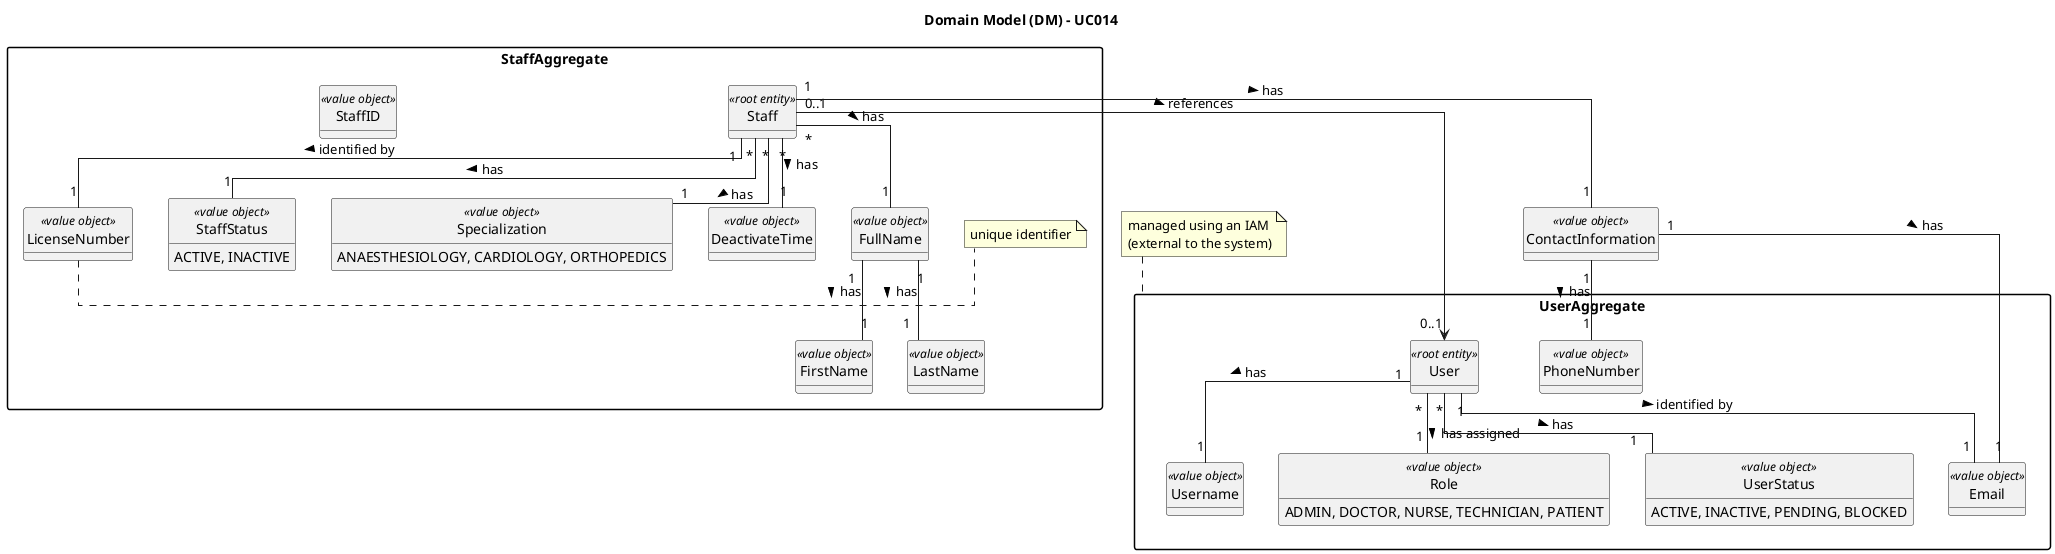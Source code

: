 @startuml uc006-domain-model
skinparam packageStyle rectangle
skinparam shadowing false
skinparam classAttributeIconSize 0
skinparam linetype ortho

left to right direction
top to bottom direction

hide methods
hide circle

title Domain Model (DM) - UC014

package UserAggregate {
  class User <<root entity>>
  class Username <<value object>>
  class Email <<value object>>
  class PhoneNumber <<value object>>
  class Role <<value object>> {
    ADMIN, DOCTOR, NURSE, TECHNICIAN, PATIENT
  }
  class UserStatus <<value object>> {
    ACTIVE, INACTIVE, PENDING, BLOCKED
  }
}
note top of UserAggregate: managed using an IAM\n(external to the system)

package StaffAggregate {
  class Staff <<root entity>>
  class StaffID <<value object>>
  class LicenseNumber <<value object>>
  note right of LicenseNumber: unique identifier
  class StaffStatus <<value object>> {
    ACTIVE, INACTIVE
  }
  class Specialization <<value object>> {
    ANAESTHESIOLOGY, CARDIOLOGY, ORTHOPEDICS
  }
  class DeactivateTime <<value object>>
  class FullName <<value object>>
  class FirstName <<value object>>
  class LastName <<value object>>
}

class ContactInformation <<value object>>


FullName "1" -- "1" FirstName : > has
FullName "1" -- "1" LastName : > has
ContactInformation "1" --- "1" PhoneNumber : > has
ContactInformation "1" --- "1" Email : > has

User "1" -- "1" Username : > has
User "1" -- "1" Email : > identified by
User "*" -- "1" Role : > has assigned
User "*" -- "1" UserStatus : > has

User "0..1" <-- "0..1" Staff : < references

Staff "*" -- "1" FullName : > has
Staff "1" -- "1" LicenseNumber : > identified by
Staff "*" -- "1" Specialization : > has
Staff "1" -- "1" ContactInformation : > has
Staff "*" -- "1" DeactivateTime : > has
Staff "*" -- "1" StaffStatus : > has


@enduml